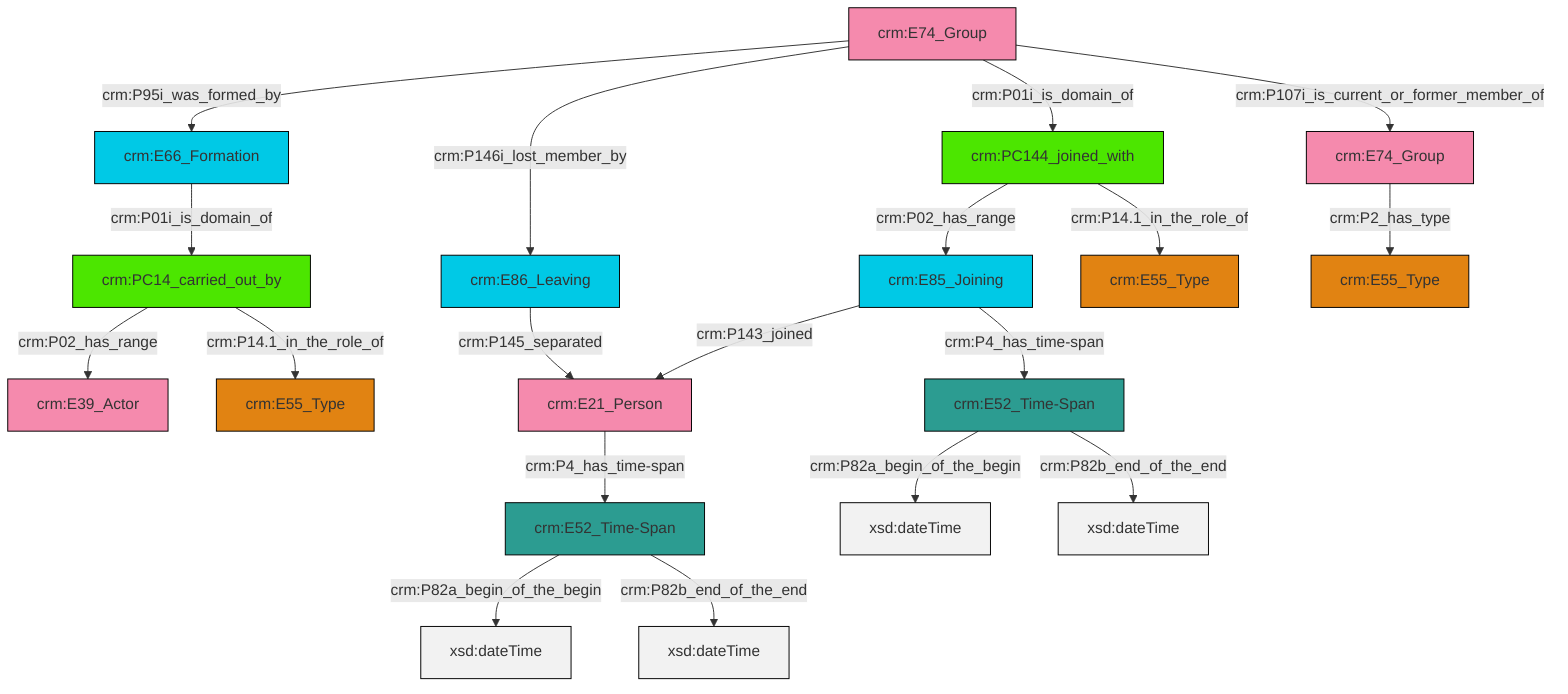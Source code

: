 graph TD
classDef Literal fill:#f2f2f2,stroke:#000000;
classDef CRM_Entity fill:#FFFFFF,stroke:#000000;
classDef Temporal_Entity fill:#00C9E6, stroke:#000000;
classDef Type fill:#E18312, stroke:#000000;
classDef Time-Span fill:#2C9C91, stroke:#000000;
classDef Appellation fill:#FFEB7F, stroke:#000000;
classDef Place fill:#008836, stroke:#000000;
classDef Persistent_Item fill:#B266B2, stroke:#000000;
classDef Conceptual_Object fill:#FFD700, stroke:#000000;
classDef Physical_Thing fill:#D2B48C, stroke:#000000;
classDef Actor fill:#f58aad, stroke:#000000;
classDef PC_Classes fill:#4ce600, stroke:#000000;
classDef Multi fill:#cccccc,stroke:#000000;

0["crm:PC144_joined_with"]:::PC_Classes -->|crm:P02_has_range| 1["crm:E85_Joining"]:::Temporal_Entity
2["crm:PC14_carried_out_by"]:::PC_Classes -->|crm:P02_has_range| 6["crm:E39_Actor"]:::Actor
14["crm:E74_Group"]:::Actor -->|crm:P2_has_type| 15["crm:E55_Type"]:::Type
18["crm:E52_Time-Span"]:::Time-Span -->|crm:P82a_begin_of_the_begin| 22[xsd:dateTime]:::Literal
12["crm:E74_Group"]:::Actor -->|crm:P146i_lost_member_by| 4["crm:E86_Leaving"]:::Temporal_Entity
1["crm:E85_Joining"]:::Temporal_Entity -->|crm:P143_joined| 23["crm:E21_Person"]:::Actor
18["crm:E52_Time-Span"]:::Time-Span -->|crm:P82b_end_of_the_end| 25[xsd:dateTime]:::Literal
1["crm:E85_Joining"]:::Temporal_Entity -->|crm:P4_has_time-span| 18["crm:E52_Time-Span"]:::Time-Span
20["crm:E52_Time-Span"]:::Time-Span -->|crm:P82a_begin_of_the_begin| 27[xsd:dateTime]:::Literal
12["crm:E74_Group"]:::Actor -->|crm:P95i_was_formed_by| 16["crm:E66_Formation"]:::Temporal_Entity
4["crm:E86_Leaving"]:::Temporal_Entity -->|crm:P145_separated| 23["crm:E21_Person"]:::Actor
16["crm:E66_Formation"]:::Temporal_Entity -->|crm:P01i_is_domain_of| 2["crm:PC14_carried_out_by"]:::PC_Classes
20["crm:E52_Time-Span"]:::Time-Span -->|crm:P82b_end_of_the_end| 30[xsd:dateTime]:::Literal
2["crm:PC14_carried_out_by"]:::PC_Classes -->|crm:P14.1_in_the_role_of| 10["crm:E55_Type"]:::Type
12["crm:E74_Group"]:::Actor -->|crm:P01i_is_domain_of| 0["crm:PC144_joined_with"]:::PC_Classes
23["crm:E21_Person"]:::Actor -->|crm:P4_has_time-span| 20["crm:E52_Time-Span"]:::Time-Span
0["crm:PC144_joined_with"]:::PC_Classes -->|crm:P14.1_in_the_role_of| 8["crm:E55_Type"]:::Type
12["crm:E74_Group"]:::Actor -->|crm:P107i_is_current_or_former_member_of| 14["crm:E74_Group"]:::Actor